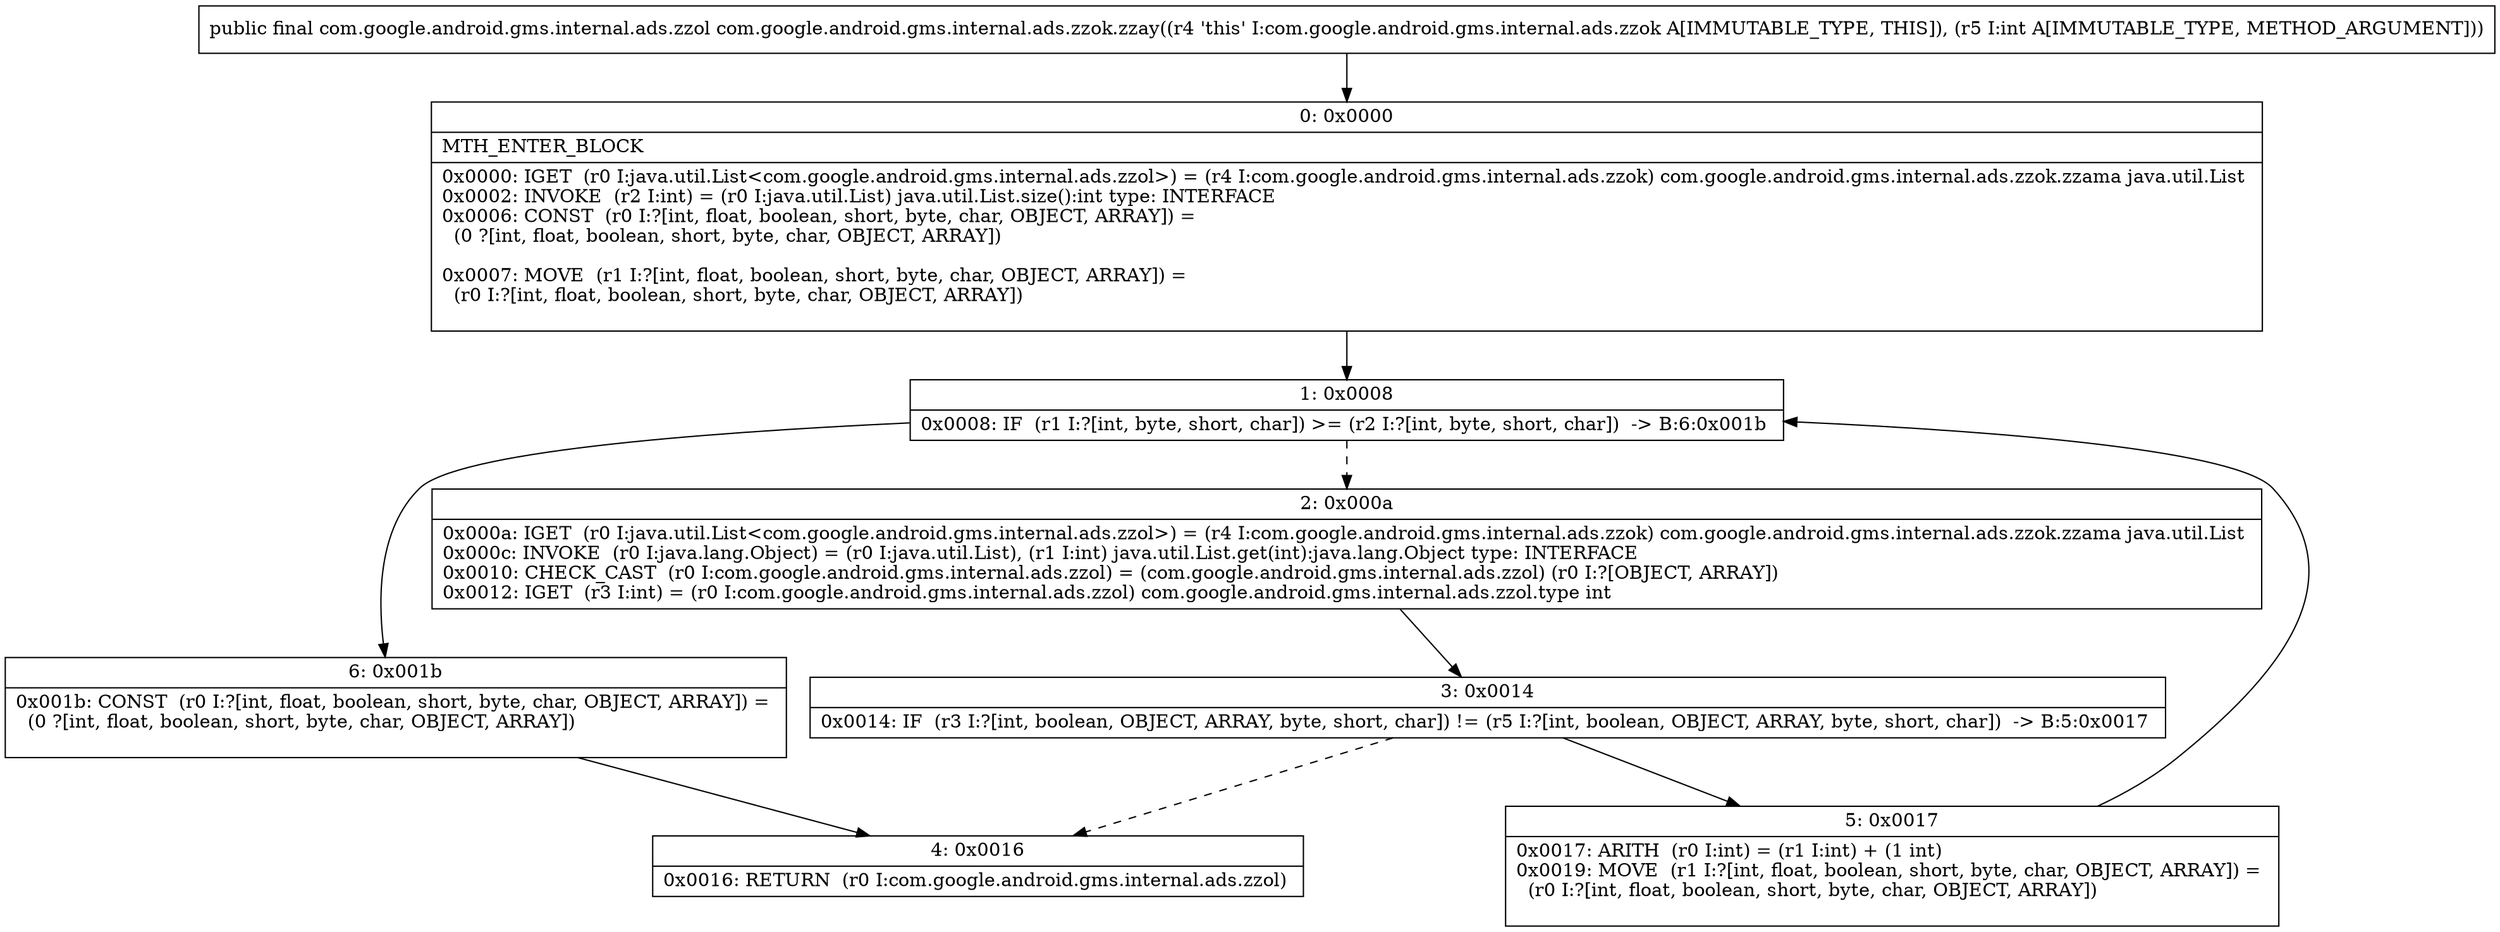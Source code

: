 digraph "CFG forcom.google.android.gms.internal.ads.zzok.zzay(I)Lcom\/google\/android\/gms\/internal\/ads\/zzol;" {
Node_0 [shape=record,label="{0\:\ 0x0000|MTH_ENTER_BLOCK\l|0x0000: IGET  (r0 I:java.util.List\<com.google.android.gms.internal.ads.zzol\>) = (r4 I:com.google.android.gms.internal.ads.zzok) com.google.android.gms.internal.ads.zzok.zzama java.util.List \l0x0002: INVOKE  (r2 I:int) = (r0 I:java.util.List) java.util.List.size():int type: INTERFACE \l0x0006: CONST  (r0 I:?[int, float, boolean, short, byte, char, OBJECT, ARRAY]) = \l  (0 ?[int, float, boolean, short, byte, char, OBJECT, ARRAY])\l \l0x0007: MOVE  (r1 I:?[int, float, boolean, short, byte, char, OBJECT, ARRAY]) = \l  (r0 I:?[int, float, boolean, short, byte, char, OBJECT, ARRAY])\l \l}"];
Node_1 [shape=record,label="{1\:\ 0x0008|0x0008: IF  (r1 I:?[int, byte, short, char]) \>= (r2 I:?[int, byte, short, char])  \-\> B:6:0x001b \l}"];
Node_2 [shape=record,label="{2\:\ 0x000a|0x000a: IGET  (r0 I:java.util.List\<com.google.android.gms.internal.ads.zzol\>) = (r4 I:com.google.android.gms.internal.ads.zzok) com.google.android.gms.internal.ads.zzok.zzama java.util.List \l0x000c: INVOKE  (r0 I:java.lang.Object) = (r0 I:java.util.List), (r1 I:int) java.util.List.get(int):java.lang.Object type: INTERFACE \l0x0010: CHECK_CAST  (r0 I:com.google.android.gms.internal.ads.zzol) = (com.google.android.gms.internal.ads.zzol) (r0 I:?[OBJECT, ARRAY]) \l0x0012: IGET  (r3 I:int) = (r0 I:com.google.android.gms.internal.ads.zzol) com.google.android.gms.internal.ads.zzol.type int \l}"];
Node_3 [shape=record,label="{3\:\ 0x0014|0x0014: IF  (r3 I:?[int, boolean, OBJECT, ARRAY, byte, short, char]) != (r5 I:?[int, boolean, OBJECT, ARRAY, byte, short, char])  \-\> B:5:0x0017 \l}"];
Node_4 [shape=record,label="{4\:\ 0x0016|0x0016: RETURN  (r0 I:com.google.android.gms.internal.ads.zzol) \l}"];
Node_5 [shape=record,label="{5\:\ 0x0017|0x0017: ARITH  (r0 I:int) = (r1 I:int) + (1 int) \l0x0019: MOVE  (r1 I:?[int, float, boolean, short, byte, char, OBJECT, ARRAY]) = \l  (r0 I:?[int, float, boolean, short, byte, char, OBJECT, ARRAY])\l \l}"];
Node_6 [shape=record,label="{6\:\ 0x001b|0x001b: CONST  (r0 I:?[int, float, boolean, short, byte, char, OBJECT, ARRAY]) = \l  (0 ?[int, float, boolean, short, byte, char, OBJECT, ARRAY])\l \l}"];
MethodNode[shape=record,label="{public final com.google.android.gms.internal.ads.zzol com.google.android.gms.internal.ads.zzok.zzay((r4 'this' I:com.google.android.gms.internal.ads.zzok A[IMMUTABLE_TYPE, THIS]), (r5 I:int A[IMMUTABLE_TYPE, METHOD_ARGUMENT])) }"];
MethodNode -> Node_0;
Node_0 -> Node_1;
Node_1 -> Node_2[style=dashed];
Node_1 -> Node_6;
Node_2 -> Node_3;
Node_3 -> Node_4[style=dashed];
Node_3 -> Node_5;
Node_5 -> Node_1;
Node_6 -> Node_4;
}

